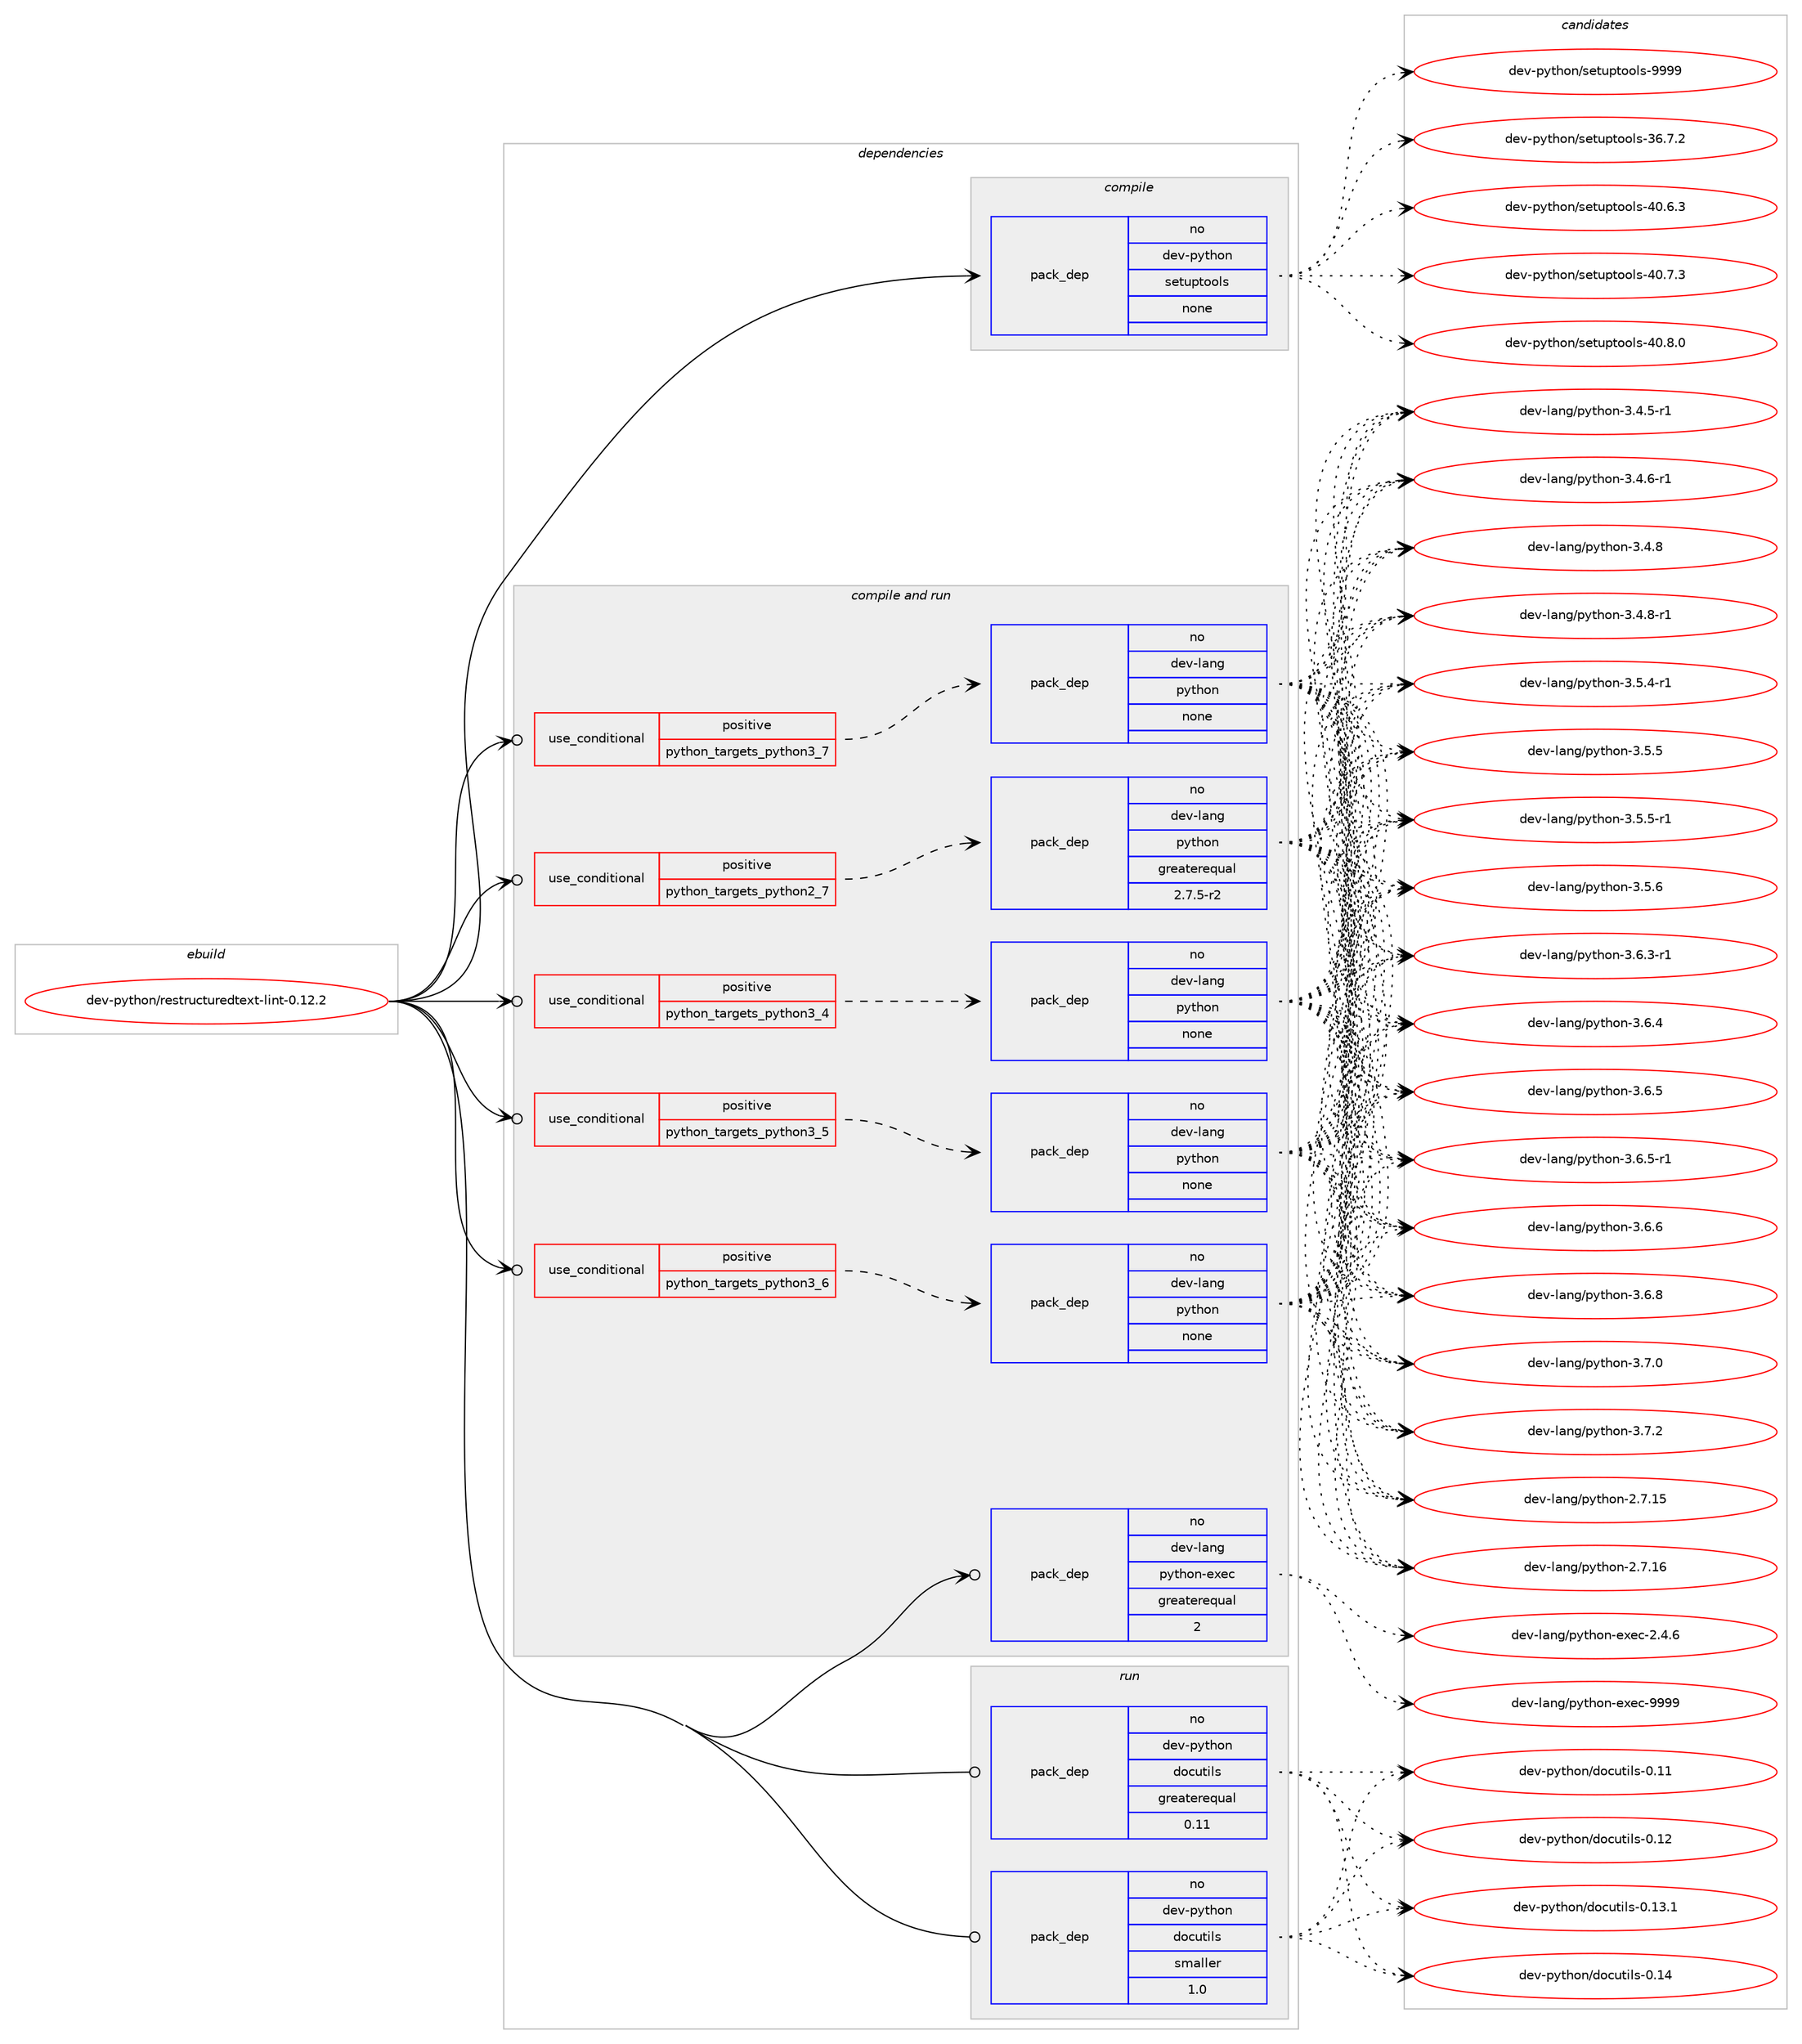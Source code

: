 digraph prolog {

# *************
# Graph options
# *************

newrank=true;
concentrate=true;
compound=true;
graph [rankdir=LR,fontname=Helvetica,fontsize=10,ranksep=1.5];#, ranksep=2.5, nodesep=0.2];
edge  [arrowhead=vee];
node  [fontname=Helvetica,fontsize=10];

# **********
# The ebuild
# **********

subgraph cluster_leftcol {
color=gray;
rank=same;
label=<<i>ebuild</i>>;
id [label="dev-python/restructuredtext-lint-0.12.2", color=red, width=4, href="../dev-python/restructuredtext-lint-0.12.2.svg"];
}

# ****************
# The dependencies
# ****************

subgraph cluster_midcol {
color=gray;
label=<<i>dependencies</i>>;
subgraph cluster_compile {
fillcolor="#eeeeee";
style=filled;
label=<<i>compile</i>>;
subgraph pack1031968 {
dependency1439210 [label=<<TABLE BORDER="0" CELLBORDER="1" CELLSPACING="0" CELLPADDING="4" WIDTH="220"><TR><TD ROWSPAN="6" CELLPADDING="30">pack_dep</TD></TR><TR><TD WIDTH="110">no</TD></TR><TR><TD>dev-python</TD></TR><TR><TD>setuptools</TD></TR><TR><TD>none</TD></TR><TR><TD></TD></TR></TABLE>>, shape=none, color=blue];
}
id:e -> dependency1439210:w [weight=20,style="solid",arrowhead="vee"];
}
subgraph cluster_compileandrun {
fillcolor="#eeeeee";
style=filled;
label=<<i>compile and run</i>>;
subgraph cond383880 {
dependency1439211 [label=<<TABLE BORDER="0" CELLBORDER="1" CELLSPACING="0" CELLPADDING="4"><TR><TD ROWSPAN="3" CELLPADDING="10">use_conditional</TD></TR><TR><TD>positive</TD></TR><TR><TD>python_targets_python2_7</TD></TR></TABLE>>, shape=none, color=red];
subgraph pack1031969 {
dependency1439212 [label=<<TABLE BORDER="0" CELLBORDER="1" CELLSPACING="0" CELLPADDING="4" WIDTH="220"><TR><TD ROWSPAN="6" CELLPADDING="30">pack_dep</TD></TR><TR><TD WIDTH="110">no</TD></TR><TR><TD>dev-lang</TD></TR><TR><TD>python</TD></TR><TR><TD>greaterequal</TD></TR><TR><TD>2.7.5-r2</TD></TR></TABLE>>, shape=none, color=blue];
}
dependency1439211:e -> dependency1439212:w [weight=20,style="dashed",arrowhead="vee"];
}
id:e -> dependency1439211:w [weight=20,style="solid",arrowhead="odotvee"];
subgraph cond383881 {
dependency1439213 [label=<<TABLE BORDER="0" CELLBORDER="1" CELLSPACING="0" CELLPADDING="4"><TR><TD ROWSPAN="3" CELLPADDING="10">use_conditional</TD></TR><TR><TD>positive</TD></TR><TR><TD>python_targets_python3_4</TD></TR></TABLE>>, shape=none, color=red];
subgraph pack1031970 {
dependency1439214 [label=<<TABLE BORDER="0" CELLBORDER="1" CELLSPACING="0" CELLPADDING="4" WIDTH="220"><TR><TD ROWSPAN="6" CELLPADDING="30">pack_dep</TD></TR><TR><TD WIDTH="110">no</TD></TR><TR><TD>dev-lang</TD></TR><TR><TD>python</TD></TR><TR><TD>none</TD></TR><TR><TD></TD></TR></TABLE>>, shape=none, color=blue];
}
dependency1439213:e -> dependency1439214:w [weight=20,style="dashed",arrowhead="vee"];
}
id:e -> dependency1439213:w [weight=20,style="solid",arrowhead="odotvee"];
subgraph cond383882 {
dependency1439215 [label=<<TABLE BORDER="0" CELLBORDER="1" CELLSPACING="0" CELLPADDING="4"><TR><TD ROWSPAN="3" CELLPADDING="10">use_conditional</TD></TR><TR><TD>positive</TD></TR><TR><TD>python_targets_python3_5</TD></TR></TABLE>>, shape=none, color=red];
subgraph pack1031971 {
dependency1439216 [label=<<TABLE BORDER="0" CELLBORDER="1" CELLSPACING="0" CELLPADDING="4" WIDTH="220"><TR><TD ROWSPAN="6" CELLPADDING="30">pack_dep</TD></TR><TR><TD WIDTH="110">no</TD></TR><TR><TD>dev-lang</TD></TR><TR><TD>python</TD></TR><TR><TD>none</TD></TR><TR><TD></TD></TR></TABLE>>, shape=none, color=blue];
}
dependency1439215:e -> dependency1439216:w [weight=20,style="dashed",arrowhead="vee"];
}
id:e -> dependency1439215:w [weight=20,style="solid",arrowhead="odotvee"];
subgraph cond383883 {
dependency1439217 [label=<<TABLE BORDER="0" CELLBORDER="1" CELLSPACING="0" CELLPADDING="4"><TR><TD ROWSPAN="3" CELLPADDING="10">use_conditional</TD></TR><TR><TD>positive</TD></TR><TR><TD>python_targets_python3_6</TD></TR></TABLE>>, shape=none, color=red];
subgraph pack1031972 {
dependency1439218 [label=<<TABLE BORDER="0" CELLBORDER="1" CELLSPACING="0" CELLPADDING="4" WIDTH="220"><TR><TD ROWSPAN="6" CELLPADDING="30">pack_dep</TD></TR><TR><TD WIDTH="110">no</TD></TR><TR><TD>dev-lang</TD></TR><TR><TD>python</TD></TR><TR><TD>none</TD></TR><TR><TD></TD></TR></TABLE>>, shape=none, color=blue];
}
dependency1439217:e -> dependency1439218:w [weight=20,style="dashed",arrowhead="vee"];
}
id:e -> dependency1439217:w [weight=20,style="solid",arrowhead="odotvee"];
subgraph cond383884 {
dependency1439219 [label=<<TABLE BORDER="0" CELLBORDER="1" CELLSPACING="0" CELLPADDING="4"><TR><TD ROWSPAN="3" CELLPADDING="10">use_conditional</TD></TR><TR><TD>positive</TD></TR><TR><TD>python_targets_python3_7</TD></TR></TABLE>>, shape=none, color=red];
subgraph pack1031973 {
dependency1439220 [label=<<TABLE BORDER="0" CELLBORDER="1" CELLSPACING="0" CELLPADDING="4" WIDTH="220"><TR><TD ROWSPAN="6" CELLPADDING="30">pack_dep</TD></TR><TR><TD WIDTH="110">no</TD></TR><TR><TD>dev-lang</TD></TR><TR><TD>python</TD></TR><TR><TD>none</TD></TR><TR><TD></TD></TR></TABLE>>, shape=none, color=blue];
}
dependency1439219:e -> dependency1439220:w [weight=20,style="dashed",arrowhead="vee"];
}
id:e -> dependency1439219:w [weight=20,style="solid",arrowhead="odotvee"];
subgraph pack1031974 {
dependency1439221 [label=<<TABLE BORDER="0" CELLBORDER="1" CELLSPACING="0" CELLPADDING="4" WIDTH="220"><TR><TD ROWSPAN="6" CELLPADDING="30">pack_dep</TD></TR><TR><TD WIDTH="110">no</TD></TR><TR><TD>dev-lang</TD></TR><TR><TD>python-exec</TD></TR><TR><TD>greaterequal</TD></TR><TR><TD>2</TD></TR></TABLE>>, shape=none, color=blue];
}
id:e -> dependency1439221:w [weight=20,style="solid",arrowhead="odotvee"];
}
subgraph cluster_run {
fillcolor="#eeeeee";
style=filled;
label=<<i>run</i>>;
subgraph pack1031975 {
dependency1439222 [label=<<TABLE BORDER="0" CELLBORDER="1" CELLSPACING="0" CELLPADDING="4" WIDTH="220"><TR><TD ROWSPAN="6" CELLPADDING="30">pack_dep</TD></TR><TR><TD WIDTH="110">no</TD></TR><TR><TD>dev-python</TD></TR><TR><TD>docutils</TD></TR><TR><TD>greaterequal</TD></TR><TR><TD>0.11</TD></TR></TABLE>>, shape=none, color=blue];
}
id:e -> dependency1439222:w [weight=20,style="solid",arrowhead="odot"];
subgraph pack1031976 {
dependency1439223 [label=<<TABLE BORDER="0" CELLBORDER="1" CELLSPACING="0" CELLPADDING="4" WIDTH="220"><TR><TD ROWSPAN="6" CELLPADDING="30">pack_dep</TD></TR><TR><TD WIDTH="110">no</TD></TR><TR><TD>dev-python</TD></TR><TR><TD>docutils</TD></TR><TR><TD>smaller</TD></TR><TR><TD>1.0</TD></TR></TABLE>>, shape=none, color=blue];
}
id:e -> dependency1439223:w [weight=20,style="solid",arrowhead="odot"];
}
}

# **************
# The candidates
# **************

subgraph cluster_choices {
rank=same;
color=gray;
label=<<i>candidates</i>>;

subgraph choice1031968 {
color=black;
nodesep=1;
choice100101118451121211161041111104711510111611711211611111110811545515446554650 [label="dev-python/setuptools-36.7.2", color=red, width=4,href="../dev-python/setuptools-36.7.2.svg"];
choice100101118451121211161041111104711510111611711211611111110811545524846544651 [label="dev-python/setuptools-40.6.3", color=red, width=4,href="../dev-python/setuptools-40.6.3.svg"];
choice100101118451121211161041111104711510111611711211611111110811545524846554651 [label="dev-python/setuptools-40.7.3", color=red, width=4,href="../dev-python/setuptools-40.7.3.svg"];
choice100101118451121211161041111104711510111611711211611111110811545524846564648 [label="dev-python/setuptools-40.8.0", color=red, width=4,href="../dev-python/setuptools-40.8.0.svg"];
choice10010111845112121116104111110471151011161171121161111111081154557575757 [label="dev-python/setuptools-9999", color=red, width=4,href="../dev-python/setuptools-9999.svg"];
dependency1439210:e -> choice100101118451121211161041111104711510111611711211611111110811545515446554650:w [style=dotted,weight="100"];
dependency1439210:e -> choice100101118451121211161041111104711510111611711211611111110811545524846544651:w [style=dotted,weight="100"];
dependency1439210:e -> choice100101118451121211161041111104711510111611711211611111110811545524846554651:w [style=dotted,weight="100"];
dependency1439210:e -> choice100101118451121211161041111104711510111611711211611111110811545524846564648:w [style=dotted,weight="100"];
dependency1439210:e -> choice10010111845112121116104111110471151011161171121161111111081154557575757:w [style=dotted,weight="100"];
}
subgraph choice1031969 {
color=black;
nodesep=1;
choice10010111845108971101034711212111610411111045504655464953 [label="dev-lang/python-2.7.15", color=red, width=4,href="../dev-lang/python-2.7.15.svg"];
choice10010111845108971101034711212111610411111045504655464954 [label="dev-lang/python-2.7.16", color=red, width=4,href="../dev-lang/python-2.7.16.svg"];
choice1001011184510897110103471121211161041111104551465246534511449 [label="dev-lang/python-3.4.5-r1", color=red, width=4,href="../dev-lang/python-3.4.5-r1.svg"];
choice1001011184510897110103471121211161041111104551465246544511449 [label="dev-lang/python-3.4.6-r1", color=red, width=4,href="../dev-lang/python-3.4.6-r1.svg"];
choice100101118451089711010347112121116104111110455146524656 [label="dev-lang/python-3.4.8", color=red, width=4,href="../dev-lang/python-3.4.8.svg"];
choice1001011184510897110103471121211161041111104551465246564511449 [label="dev-lang/python-3.4.8-r1", color=red, width=4,href="../dev-lang/python-3.4.8-r1.svg"];
choice1001011184510897110103471121211161041111104551465346524511449 [label="dev-lang/python-3.5.4-r1", color=red, width=4,href="../dev-lang/python-3.5.4-r1.svg"];
choice100101118451089711010347112121116104111110455146534653 [label="dev-lang/python-3.5.5", color=red, width=4,href="../dev-lang/python-3.5.5.svg"];
choice1001011184510897110103471121211161041111104551465346534511449 [label="dev-lang/python-3.5.5-r1", color=red, width=4,href="../dev-lang/python-3.5.5-r1.svg"];
choice100101118451089711010347112121116104111110455146534654 [label="dev-lang/python-3.5.6", color=red, width=4,href="../dev-lang/python-3.5.6.svg"];
choice1001011184510897110103471121211161041111104551465446514511449 [label="dev-lang/python-3.6.3-r1", color=red, width=4,href="../dev-lang/python-3.6.3-r1.svg"];
choice100101118451089711010347112121116104111110455146544652 [label="dev-lang/python-3.6.4", color=red, width=4,href="../dev-lang/python-3.6.4.svg"];
choice100101118451089711010347112121116104111110455146544653 [label="dev-lang/python-3.6.5", color=red, width=4,href="../dev-lang/python-3.6.5.svg"];
choice1001011184510897110103471121211161041111104551465446534511449 [label="dev-lang/python-3.6.5-r1", color=red, width=4,href="../dev-lang/python-3.6.5-r1.svg"];
choice100101118451089711010347112121116104111110455146544654 [label="dev-lang/python-3.6.6", color=red, width=4,href="../dev-lang/python-3.6.6.svg"];
choice100101118451089711010347112121116104111110455146544656 [label="dev-lang/python-3.6.8", color=red, width=4,href="../dev-lang/python-3.6.8.svg"];
choice100101118451089711010347112121116104111110455146554648 [label="dev-lang/python-3.7.0", color=red, width=4,href="../dev-lang/python-3.7.0.svg"];
choice100101118451089711010347112121116104111110455146554650 [label="dev-lang/python-3.7.2", color=red, width=4,href="../dev-lang/python-3.7.2.svg"];
dependency1439212:e -> choice10010111845108971101034711212111610411111045504655464953:w [style=dotted,weight="100"];
dependency1439212:e -> choice10010111845108971101034711212111610411111045504655464954:w [style=dotted,weight="100"];
dependency1439212:e -> choice1001011184510897110103471121211161041111104551465246534511449:w [style=dotted,weight="100"];
dependency1439212:e -> choice1001011184510897110103471121211161041111104551465246544511449:w [style=dotted,weight="100"];
dependency1439212:e -> choice100101118451089711010347112121116104111110455146524656:w [style=dotted,weight="100"];
dependency1439212:e -> choice1001011184510897110103471121211161041111104551465246564511449:w [style=dotted,weight="100"];
dependency1439212:e -> choice1001011184510897110103471121211161041111104551465346524511449:w [style=dotted,weight="100"];
dependency1439212:e -> choice100101118451089711010347112121116104111110455146534653:w [style=dotted,weight="100"];
dependency1439212:e -> choice1001011184510897110103471121211161041111104551465346534511449:w [style=dotted,weight="100"];
dependency1439212:e -> choice100101118451089711010347112121116104111110455146534654:w [style=dotted,weight="100"];
dependency1439212:e -> choice1001011184510897110103471121211161041111104551465446514511449:w [style=dotted,weight="100"];
dependency1439212:e -> choice100101118451089711010347112121116104111110455146544652:w [style=dotted,weight="100"];
dependency1439212:e -> choice100101118451089711010347112121116104111110455146544653:w [style=dotted,weight="100"];
dependency1439212:e -> choice1001011184510897110103471121211161041111104551465446534511449:w [style=dotted,weight="100"];
dependency1439212:e -> choice100101118451089711010347112121116104111110455146544654:w [style=dotted,weight="100"];
dependency1439212:e -> choice100101118451089711010347112121116104111110455146544656:w [style=dotted,weight="100"];
dependency1439212:e -> choice100101118451089711010347112121116104111110455146554648:w [style=dotted,weight="100"];
dependency1439212:e -> choice100101118451089711010347112121116104111110455146554650:w [style=dotted,weight="100"];
}
subgraph choice1031970 {
color=black;
nodesep=1;
choice10010111845108971101034711212111610411111045504655464953 [label="dev-lang/python-2.7.15", color=red, width=4,href="../dev-lang/python-2.7.15.svg"];
choice10010111845108971101034711212111610411111045504655464954 [label="dev-lang/python-2.7.16", color=red, width=4,href="../dev-lang/python-2.7.16.svg"];
choice1001011184510897110103471121211161041111104551465246534511449 [label="dev-lang/python-3.4.5-r1", color=red, width=4,href="../dev-lang/python-3.4.5-r1.svg"];
choice1001011184510897110103471121211161041111104551465246544511449 [label="dev-lang/python-3.4.6-r1", color=red, width=4,href="../dev-lang/python-3.4.6-r1.svg"];
choice100101118451089711010347112121116104111110455146524656 [label="dev-lang/python-3.4.8", color=red, width=4,href="../dev-lang/python-3.4.8.svg"];
choice1001011184510897110103471121211161041111104551465246564511449 [label="dev-lang/python-3.4.8-r1", color=red, width=4,href="../dev-lang/python-3.4.8-r1.svg"];
choice1001011184510897110103471121211161041111104551465346524511449 [label="dev-lang/python-3.5.4-r1", color=red, width=4,href="../dev-lang/python-3.5.4-r1.svg"];
choice100101118451089711010347112121116104111110455146534653 [label="dev-lang/python-3.5.5", color=red, width=4,href="../dev-lang/python-3.5.5.svg"];
choice1001011184510897110103471121211161041111104551465346534511449 [label="dev-lang/python-3.5.5-r1", color=red, width=4,href="../dev-lang/python-3.5.5-r1.svg"];
choice100101118451089711010347112121116104111110455146534654 [label="dev-lang/python-3.5.6", color=red, width=4,href="../dev-lang/python-3.5.6.svg"];
choice1001011184510897110103471121211161041111104551465446514511449 [label="dev-lang/python-3.6.3-r1", color=red, width=4,href="../dev-lang/python-3.6.3-r1.svg"];
choice100101118451089711010347112121116104111110455146544652 [label="dev-lang/python-3.6.4", color=red, width=4,href="../dev-lang/python-3.6.4.svg"];
choice100101118451089711010347112121116104111110455146544653 [label="dev-lang/python-3.6.5", color=red, width=4,href="../dev-lang/python-3.6.5.svg"];
choice1001011184510897110103471121211161041111104551465446534511449 [label="dev-lang/python-3.6.5-r1", color=red, width=4,href="../dev-lang/python-3.6.5-r1.svg"];
choice100101118451089711010347112121116104111110455146544654 [label="dev-lang/python-3.6.6", color=red, width=4,href="../dev-lang/python-3.6.6.svg"];
choice100101118451089711010347112121116104111110455146544656 [label="dev-lang/python-3.6.8", color=red, width=4,href="../dev-lang/python-3.6.8.svg"];
choice100101118451089711010347112121116104111110455146554648 [label="dev-lang/python-3.7.0", color=red, width=4,href="../dev-lang/python-3.7.0.svg"];
choice100101118451089711010347112121116104111110455146554650 [label="dev-lang/python-3.7.2", color=red, width=4,href="../dev-lang/python-3.7.2.svg"];
dependency1439214:e -> choice10010111845108971101034711212111610411111045504655464953:w [style=dotted,weight="100"];
dependency1439214:e -> choice10010111845108971101034711212111610411111045504655464954:w [style=dotted,weight="100"];
dependency1439214:e -> choice1001011184510897110103471121211161041111104551465246534511449:w [style=dotted,weight="100"];
dependency1439214:e -> choice1001011184510897110103471121211161041111104551465246544511449:w [style=dotted,weight="100"];
dependency1439214:e -> choice100101118451089711010347112121116104111110455146524656:w [style=dotted,weight="100"];
dependency1439214:e -> choice1001011184510897110103471121211161041111104551465246564511449:w [style=dotted,weight="100"];
dependency1439214:e -> choice1001011184510897110103471121211161041111104551465346524511449:w [style=dotted,weight="100"];
dependency1439214:e -> choice100101118451089711010347112121116104111110455146534653:w [style=dotted,weight="100"];
dependency1439214:e -> choice1001011184510897110103471121211161041111104551465346534511449:w [style=dotted,weight="100"];
dependency1439214:e -> choice100101118451089711010347112121116104111110455146534654:w [style=dotted,weight="100"];
dependency1439214:e -> choice1001011184510897110103471121211161041111104551465446514511449:w [style=dotted,weight="100"];
dependency1439214:e -> choice100101118451089711010347112121116104111110455146544652:w [style=dotted,weight="100"];
dependency1439214:e -> choice100101118451089711010347112121116104111110455146544653:w [style=dotted,weight="100"];
dependency1439214:e -> choice1001011184510897110103471121211161041111104551465446534511449:w [style=dotted,weight="100"];
dependency1439214:e -> choice100101118451089711010347112121116104111110455146544654:w [style=dotted,weight="100"];
dependency1439214:e -> choice100101118451089711010347112121116104111110455146544656:w [style=dotted,weight="100"];
dependency1439214:e -> choice100101118451089711010347112121116104111110455146554648:w [style=dotted,weight="100"];
dependency1439214:e -> choice100101118451089711010347112121116104111110455146554650:w [style=dotted,weight="100"];
}
subgraph choice1031971 {
color=black;
nodesep=1;
choice10010111845108971101034711212111610411111045504655464953 [label="dev-lang/python-2.7.15", color=red, width=4,href="../dev-lang/python-2.7.15.svg"];
choice10010111845108971101034711212111610411111045504655464954 [label="dev-lang/python-2.7.16", color=red, width=4,href="../dev-lang/python-2.7.16.svg"];
choice1001011184510897110103471121211161041111104551465246534511449 [label="dev-lang/python-3.4.5-r1", color=red, width=4,href="../dev-lang/python-3.4.5-r1.svg"];
choice1001011184510897110103471121211161041111104551465246544511449 [label="dev-lang/python-3.4.6-r1", color=red, width=4,href="../dev-lang/python-3.4.6-r1.svg"];
choice100101118451089711010347112121116104111110455146524656 [label="dev-lang/python-3.4.8", color=red, width=4,href="../dev-lang/python-3.4.8.svg"];
choice1001011184510897110103471121211161041111104551465246564511449 [label="dev-lang/python-3.4.8-r1", color=red, width=4,href="../dev-lang/python-3.4.8-r1.svg"];
choice1001011184510897110103471121211161041111104551465346524511449 [label="dev-lang/python-3.5.4-r1", color=red, width=4,href="../dev-lang/python-3.5.4-r1.svg"];
choice100101118451089711010347112121116104111110455146534653 [label="dev-lang/python-3.5.5", color=red, width=4,href="../dev-lang/python-3.5.5.svg"];
choice1001011184510897110103471121211161041111104551465346534511449 [label="dev-lang/python-3.5.5-r1", color=red, width=4,href="../dev-lang/python-3.5.5-r1.svg"];
choice100101118451089711010347112121116104111110455146534654 [label="dev-lang/python-3.5.6", color=red, width=4,href="../dev-lang/python-3.5.6.svg"];
choice1001011184510897110103471121211161041111104551465446514511449 [label="dev-lang/python-3.6.3-r1", color=red, width=4,href="../dev-lang/python-3.6.3-r1.svg"];
choice100101118451089711010347112121116104111110455146544652 [label="dev-lang/python-3.6.4", color=red, width=4,href="../dev-lang/python-3.6.4.svg"];
choice100101118451089711010347112121116104111110455146544653 [label="dev-lang/python-3.6.5", color=red, width=4,href="../dev-lang/python-3.6.5.svg"];
choice1001011184510897110103471121211161041111104551465446534511449 [label="dev-lang/python-3.6.5-r1", color=red, width=4,href="../dev-lang/python-3.6.5-r1.svg"];
choice100101118451089711010347112121116104111110455146544654 [label="dev-lang/python-3.6.6", color=red, width=4,href="../dev-lang/python-3.6.6.svg"];
choice100101118451089711010347112121116104111110455146544656 [label="dev-lang/python-3.6.8", color=red, width=4,href="../dev-lang/python-3.6.8.svg"];
choice100101118451089711010347112121116104111110455146554648 [label="dev-lang/python-3.7.0", color=red, width=4,href="../dev-lang/python-3.7.0.svg"];
choice100101118451089711010347112121116104111110455146554650 [label="dev-lang/python-3.7.2", color=red, width=4,href="../dev-lang/python-3.7.2.svg"];
dependency1439216:e -> choice10010111845108971101034711212111610411111045504655464953:w [style=dotted,weight="100"];
dependency1439216:e -> choice10010111845108971101034711212111610411111045504655464954:w [style=dotted,weight="100"];
dependency1439216:e -> choice1001011184510897110103471121211161041111104551465246534511449:w [style=dotted,weight="100"];
dependency1439216:e -> choice1001011184510897110103471121211161041111104551465246544511449:w [style=dotted,weight="100"];
dependency1439216:e -> choice100101118451089711010347112121116104111110455146524656:w [style=dotted,weight="100"];
dependency1439216:e -> choice1001011184510897110103471121211161041111104551465246564511449:w [style=dotted,weight="100"];
dependency1439216:e -> choice1001011184510897110103471121211161041111104551465346524511449:w [style=dotted,weight="100"];
dependency1439216:e -> choice100101118451089711010347112121116104111110455146534653:w [style=dotted,weight="100"];
dependency1439216:e -> choice1001011184510897110103471121211161041111104551465346534511449:w [style=dotted,weight="100"];
dependency1439216:e -> choice100101118451089711010347112121116104111110455146534654:w [style=dotted,weight="100"];
dependency1439216:e -> choice1001011184510897110103471121211161041111104551465446514511449:w [style=dotted,weight="100"];
dependency1439216:e -> choice100101118451089711010347112121116104111110455146544652:w [style=dotted,weight="100"];
dependency1439216:e -> choice100101118451089711010347112121116104111110455146544653:w [style=dotted,weight="100"];
dependency1439216:e -> choice1001011184510897110103471121211161041111104551465446534511449:w [style=dotted,weight="100"];
dependency1439216:e -> choice100101118451089711010347112121116104111110455146544654:w [style=dotted,weight="100"];
dependency1439216:e -> choice100101118451089711010347112121116104111110455146544656:w [style=dotted,weight="100"];
dependency1439216:e -> choice100101118451089711010347112121116104111110455146554648:w [style=dotted,weight="100"];
dependency1439216:e -> choice100101118451089711010347112121116104111110455146554650:w [style=dotted,weight="100"];
}
subgraph choice1031972 {
color=black;
nodesep=1;
choice10010111845108971101034711212111610411111045504655464953 [label="dev-lang/python-2.7.15", color=red, width=4,href="../dev-lang/python-2.7.15.svg"];
choice10010111845108971101034711212111610411111045504655464954 [label="dev-lang/python-2.7.16", color=red, width=4,href="../dev-lang/python-2.7.16.svg"];
choice1001011184510897110103471121211161041111104551465246534511449 [label="dev-lang/python-3.4.5-r1", color=red, width=4,href="../dev-lang/python-3.4.5-r1.svg"];
choice1001011184510897110103471121211161041111104551465246544511449 [label="dev-lang/python-3.4.6-r1", color=red, width=4,href="../dev-lang/python-3.4.6-r1.svg"];
choice100101118451089711010347112121116104111110455146524656 [label="dev-lang/python-3.4.8", color=red, width=4,href="../dev-lang/python-3.4.8.svg"];
choice1001011184510897110103471121211161041111104551465246564511449 [label="dev-lang/python-3.4.8-r1", color=red, width=4,href="../dev-lang/python-3.4.8-r1.svg"];
choice1001011184510897110103471121211161041111104551465346524511449 [label="dev-lang/python-3.5.4-r1", color=red, width=4,href="../dev-lang/python-3.5.4-r1.svg"];
choice100101118451089711010347112121116104111110455146534653 [label="dev-lang/python-3.5.5", color=red, width=4,href="../dev-lang/python-3.5.5.svg"];
choice1001011184510897110103471121211161041111104551465346534511449 [label="dev-lang/python-3.5.5-r1", color=red, width=4,href="../dev-lang/python-3.5.5-r1.svg"];
choice100101118451089711010347112121116104111110455146534654 [label="dev-lang/python-3.5.6", color=red, width=4,href="../dev-lang/python-3.5.6.svg"];
choice1001011184510897110103471121211161041111104551465446514511449 [label="dev-lang/python-3.6.3-r1", color=red, width=4,href="../dev-lang/python-3.6.3-r1.svg"];
choice100101118451089711010347112121116104111110455146544652 [label="dev-lang/python-3.6.4", color=red, width=4,href="../dev-lang/python-3.6.4.svg"];
choice100101118451089711010347112121116104111110455146544653 [label="dev-lang/python-3.6.5", color=red, width=4,href="../dev-lang/python-3.6.5.svg"];
choice1001011184510897110103471121211161041111104551465446534511449 [label="dev-lang/python-3.6.5-r1", color=red, width=4,href="../dev-lang/python-3.6.5-r1.svg"];
choice100101118451089711010347112121116104111110455146544654 [label="dev-lang/python-3.6.6", color=red, width=4,href="../dev-lang/python-3.6.6.svg"];
choice100101118451089711010347112121116104111110455146544656 [label="dev-lang/python-3.6.8", color=red, width=4,href="../dev-lang/python-3.6.8.svg"];
choice100101118451089711010347112121116104111110455146554648 [label="dev-lang/python-3.7.0", color=red, width=4,href="../dev-lang/python-3.7.0.svg"];
choice100101118451089711010347112121116104111110455146554650 [label="dev-lang/python-3.7.2", color=red, width=4,href="../dev-lang/python-3.7.2.svg"];
dependency1439218:e -> choice10010111845108971101034711212111610411111045504655464953:w [style=dotted,weight="100"];
dependency1439218:e -> choice10010111845108971101034711212111610411111045504655464954:w [style=dotted,weight="100"];
dependency1439218:e -> choice1001011184510897110103471121211161041111104551465246534511449:w [style=dotted,weight="100"];
dependency1439218:e -> choice1001011184510897110103471121211161041111104551465246544511449:w [style=dotted,weight="100"];
dependency1439218:e -> choice100101118451089711010347112121116104111110455146524656:w [style=dotted,weight="100"];
dependency1439218:e -> choice1001011184510897110103471121211161041111104551465246564511449:w [style=dotted,weight="100"];
dependency1439218:e -> choice1001011184510897110103471121211161041111104551465346524511449:w [style=dotted,weight="100"];
dependency1439218:e -> choice100101118451089711010347112121116104111110455146534653:w [style=dotted,weight="100"];
dependency1439218:e -> choice1001011184510897110103471121211161041111104551465346534511449:w [style=dotted,weight="100"];
dependency1439218:e -> choice100101118451089711010347112121116104111110455146534654:w [style=dotted,weight="100"];
dependency1439218:e -> choice1001011184510897110103471121211161041111104551465446514511449:w [style=dotted,weight="100"];
dependency1439218:e -> choice100101118451089711010347112121116104111110455146544652:w [style=dotted,weight="100"];
dependency1439218:e -> choice100101118451089711010347112121116104111110455146544653:w [style=dotted,weight="100"];
dependency1439218:e -> choice1001011184510897110103471121211161041111104551465446534511449:w [style=dotted,weight="100"];
dependency1439218:e -> choice100101118451089711010347112121116104111110455146544654:w [style=dotted,weight="100"];
dependency1439218:e -> choice100101118451089711010347112121116104111110455146544656:w [style=dotted,weight="100"];
dependency1439218:e -> choice100101118451089711010347112121116104111110455146554648:w [style=dotted,weight="100"];
dependency1439218:e -> choice100101118451089711010347112121116104111110455146554650:w [style=dotted,weight="100"];
}
subgraph choice1031973 {
color=black;
nodesep=1;
choice10010111845108971101034711212111610411111045504655464953 [label="dev-lang/python-2.7.15", color=red, width=4,href="../dev-lang/python-2.7.15.svg"];
choice10010111845108971101034711212111610411111045504655464954 [label="dev-lang/python-2.7.16", color=red, width=4,href="../dev-lang/python-2.7.16.svg"];
choice1001011184510897110103471121211161041111104551465246534511449 [label="dev-lang/python-3.4.5-r1", color=red, width=4,href="../dev-lang/python-3.4.5-r1.svg"];
choice1001011184510897110103471121211161041111104551465246544511449 [label="dev-lang/python-3.4.6-r1", color=red, width=4,href="../dev-lang/python-3.4.6-r1.svg"];
choice100101118451089711010347112121116104111110455146524656 [label="dev-lang/python-3.4.8", color=red, width=4,href="../dev-lang/python-3.4.8.svg"];
choice1001011184510897110103471121211161041111104551465246564511449 [label="dev-lang/python-3.4.8-r1", color=red, width=4,href="../dev-lang/python-3.4.8-r1.svg"];
choice1001011184510897110103471121211161041111104551465346524511449 [label="dev-lang/python-3.5.4-r1", color=red, width=4,href="../dev-lang/python-3.5.4-r1.svg"];
choice100101118451089711010347112121116104111110455146534653 [label="dev-lang/python-3.5.5", color=red, width=4,href="../dev-lang/python-3.5.5.svg"];
choice1001011184510897110103471121211161041111104551465346534511449 [label="dev-lang/python-3.5.5-r1", color=red, width=4,href="../dev-lang/python-3.5.5-r1.svg"];
choice100101118451089711010347112121116104111110455146534654 [label="dev-lang/python-3.5.6", color=red, width=4,href="../dev-lang/python-3.5.6.svg"];
choice1001011184510897110103471121211161041111104551465446514511449 [label="dev-lang/python-3.6.3-r1", color=red, width=4,href="../dev-lang/python-3.6.3-r1.svg"];
choice100101118451089711010347112121116104111110455146544652 [label="dev-lang/python-3.6.4", color=red, width=4,href="../dev-lang/python-3.6.4.svg"];
choice100101118451089711010347112121116104111110455146544653 [label="dev-lang/python-3.6.5", color=red, width=4,href="../dev-lang/python-3.6.5.svg"];
choice1001011184510897110103471121211161041111104551465446534511449 [label="dev-lang/python-3.6.5-r1", color=red, width=4,href="../dev-lang/python-3.6.5-r1.svg"];
choice100101118451089711010347112121116104111110455146544654 [label="dev-lang/python-3.6.6", color=red, width=4,href="../dev-lang/python-3.6.6.svg"];
choice100101118451089711010347112121116104111110455146544656 [label="dev-lang/python-3.6.8", color=red, width=4,href="../dev-lang/python-3.6.8.svg"];
choice100101118451089711010347112121116104111110455146554648 [label="dev-lang/python-3.7.0", color=red, width=4,href="../dev-lang/python-3.7.0.svg"];
choice100101118451089711010347112121116104111110455146554650 [label="dev-lang/python-3.7.2", color=red, width=4,href="../dev-lang/python-3.7.2.svg"];
dependency1439220:e -> choice10010111845108971101034711212111610411111045504655464953:w [style=dotted,weight="100"];
dependency1439220:e -> choice10010111845108971101034711212111610411111045504655464954:w [style=dotted,weight="100"];
dependency1439220:e -> choice1001011184510897110103471121211161041111104551465246534511449:w [style=dotted,weight="100"];
dependency1439220:e -> choice1001011184510897110103471121211161041111104551465246544511449:w [style=dotted,weight="100"];
dependency1439220:e -> choice100101118451089711010347112121116104111110455146524656:w [style=dotted,weight="100"];
dependency1439220:e -> choice1001011184510897110103471121211161041111104551465246564511449:w [style=dotted,weight="100"];
dependency1439220:e -> choice1001011184510897110103471121211161041111104551465346524511449:w [style=dotted,weight="100"];
dependency1439220:e -> choice100101118451089711010347112121116104111110455146534653:w [style=dotted,weight="100"];
dependency1439220:e -> choice1001011184510897110103471121211161041111104551465346534511449:w [style=dotted,weight="100"];
dependency1439220:e -> choice100101118451089711010347112121116104111110455146534654:w [style=dotted,weight="100"];
dependency1439220:e -> choice1001011184510897110103471121211161041111104551465446514511449:w [style=dotted,weight="100"];
dependency1439220:e -> choice100101118451089711010347112121116104111110455146544652:w [style=dotted,weight="100"];
dependency1439220:e -> choice100101118451089711010347112121116104111110455146544653:w [style=dotted,weight="100"];
dependency1439220:e -> choice1001011184510897110103471121211161041111104551465446534511449:w [style=dotted,weight="100"];
dependency1439220:e -> choice100101118451089711010347112121116104111110455146544654:w [style=dotted,weight="100"];
dependency1439220:e -> choice100101118451089711010347112121116104111110455146544656:w [style=dotted,weight="100"];
dependency1439220:e -> choice100101118451089711010347112121116104111110455146554648:w [style=dotted,weight="100"];
dependency1439220:e -> choice100101118451089711010347112121116104111110455146554650:w [style=dotted,weight="100"];
}
subgraph choice1031974 {
color=black;
nodesep=1;
choice1001011184510897110103471121211161041111104510112010199455046524654 [label="dev-lang/python-exec-2.4.6", color=red, width=4,href="../dev-lang/python-exec-2.4.6.svg"];
choice10010111845108971101034711212111610411111045101120101994557575757 [label="dev-lang/python-exec-9999", color=red, width=4,href="../dev-lang/python-exec-9999.svg"];
dependency1439221:e -> choice1001011184510897110103471121211161041111104510112010199455046524654:w [style=dotted,weight="100"];
dependency1439221:e -> choice10010111845108971101034711212111610411111045101120101994557575757:w [style=dotted,weight="100"];
}
subgraph choice1031975 {
color=black;
nodesep=1;
choice1001011184511212111610411111047100111991171161051081154548464949 [label="dev-python/docutils-0.11", color=red, width=4,href="../dev-python/docutils-0.11.svg"];
choice1001011184511212111610411111047100111991171161051081154548464950 [label="dev-python/docutils-0.12", color=red, width=4,href="../dev-python/docutils-0.12.svg"];
choice10010111845112121116104111110471001119911711610510811545484649514649 [label="dev-python/docutils-0.13.1", color=red, width=4,href="../dev-python/docutils-0.13.1.svg"];
choice1001011184511212111610411111047100111991171161051081154548464952 [label="dev-python/docutils-0.14", color=red, width=4,href="../dev-python/docutils-0.14.svg"];
dependency1439222:e -> choice1001011184511212111610411111047100111991171161051081154548464949:w [style=dotted,weight="100"];
dependency1439222:e -> choice1001011184511212111610411111047100111991171161051081154548464950:w [style=dotted,weight="100"];
dependency1439222:e -> choice10010111845112121116104111110471001119911711610510811545484649514649:w [style=dotted,weight="100"];
dependency1439222:e -> choice1001011184511212111610411111047100111991171161051081154548464952:w [style=dotted,weight="100"];
}
subgraph choice1031976 {
color=black;
nodesep=1;
choice1001011184511212111610411111047100111991171161051081154548464949 [label="dev-python/docutils-0.11", color=red, width=4,href="../dev-python/docutils-0.11.svg"];
choice1001011184511212111610411111047100111991171161051081154548464950 [label="dev-python/docutils-0.12", color=red, width=4,href="../dev-python/docutils-0.12.svg"];
choice10010111845112121116104111110471001119911711610510811545484649514649 [label="dev-python/docutils-0.13.1", color=red, width=4,href="../dev-python/docutils-0.13.1.svg"];
choice1001011184511212111610411111047100111991171161051081154548464952 [label="dev-python/docutils-0.14", color=red, width=4,href="../dev-python/docutils-0.14.svg"];
dependency1439223:e -> choice1001011184511212111610411111047100111991171161051081154548464949:w [style=dotted,weight="100"];
dependency1439223:e -> choice1001011184511212111610411111047100111991171161051081154548464950:w [style=dotted,weight="100"];
dependency1439223:e -> choice10010111845112121116104111110471001119911711610510811545484649514649:w [style=dotted,weight="100"];
dependency1439223:e -> choice1001011184511212111610411111047100111991171161051081154548464952:w [style=dotted,weight="100"];
}
}

}
